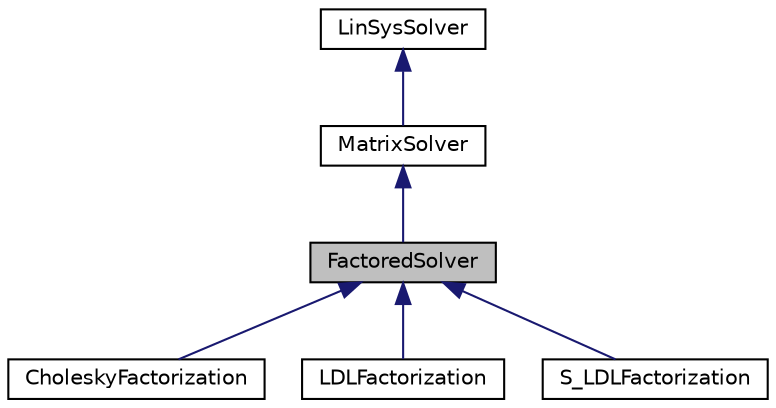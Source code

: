 digraph "FactoredSolver"
{
 // INTERACTIVE_SVG=YES
  edge [fontname="Helvetica",fontsize="10",labelfontname="Helvetica",labelfontsize="10"];
  node [fontname="Helvetica",fontsize="10",shape=record];
  Node1 [label="FactoredSolver",height=0.2,width=0.4,color="black", fillcolor="grey75", style="filled" fontcolor="black"];
  Node2 -> Node1 [dir="back",color="midnightblue",fontsize="10",style="solid",fontname="Helvetica"];
  Node2 [label="MatrixSolver",height=0.2,width=0.4,color="black", fillcolor="white", style="filled",URL="$class_matrix_solver.html",tooltip="Abstraction layer for linear systems. "];
  Node3 -> Node2 [dir="back",color="midnightblue",fontsize="10",style="solid",fontname="Helvetica"];
  Node3 [label="LinSysSolver",height=0.2,width=0.4,color="black", fillcolor="white", style="filled",URL="$class_lin_sys_solver.html",tooltip="An abstract solver for linear systems. "];
  Node1 -> Node4 [dir="back",color="midnightblue",fontsize="10",style="solid",fontname="Helvetica"];
  Node4 [label="CholeskyFactorization",height=0.2,width=0.4,color="black", fillcolor="white", style="filled",URL="$class_cholesky_factorization.html",tooltip="Cholesky factorization and solver. "];
  Node1 -> Node5 [dir="back",color="midnightblue",fontsize="10",style="solid",fontname="Helvetica"];
  Node5 [label="LDLFactorization",height=0.2,width=0.4,color="black", fillcolor="white", style="filled",URL="$class_l_d_l_factorization.html",tooltip="LDL factorization and solver. "];
  Node1 -> Node6 [dir="back",color="midnightblue",fontsize="10",style="solid",fontname="Helvetica"];
  Node6 [label="S_LDLFactorization",height=0.2,width=0.4,color="black", fillcolor="white", style="filled",URL="$class_s___l_d_l_factorization.html",tooltip="LDL factorization of A&#39;A+bI. "];
}
